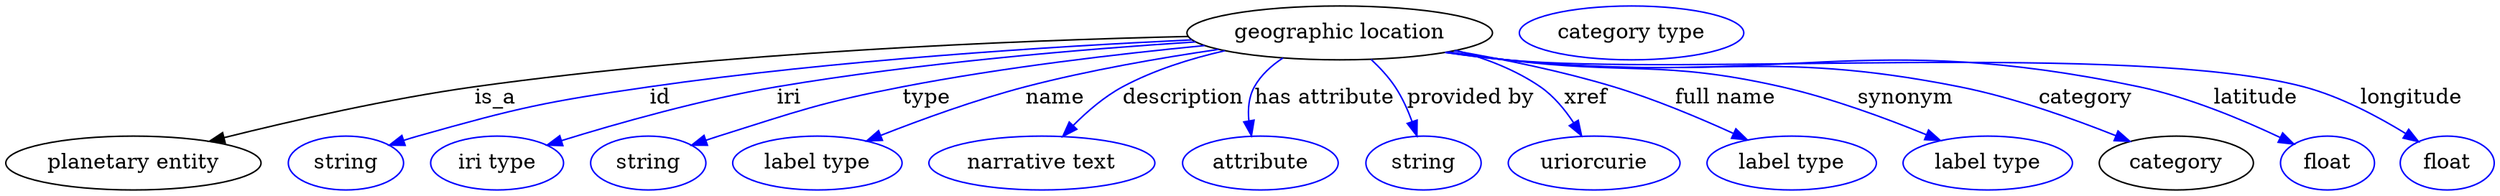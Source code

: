 digraph {
	graph [bb="0,0,1659.3,123"];
	node [label="\N"];
	"geographic location"	[height=0.5,
		label="geographic location",
		pos="888.14,105",
		width=2.8345];
	"planetary entity"	[height=0.5,
		pos="85.142,18",
		width=2.3651];
	"geographic location" -> "planetary entity"	[label=is_a,
		lp="326.14,61.5",
		pos="e,135.67,32.508 786.74,102.62 671.31,99.936 477.35,92.07 312.14,69 254.99,61.019 190.85,46.352 145.37,34.959"];
	id	[color=blue,
		height=0.5,
		label=string,
		pos="226.14,18",
		width=1.0652];
	"geographic location" -> id	[color=blue,
		label=id,
		lp="436.14,61.5",
		pos="e,255.14,29.954 789.23,100.28 695.99,95.872 552.54,86.76 429.14,69 359.43,58.967 341.93,55.131 274.14,36 271.04,35.124 267.84,34.151 \
264.64,33.129",
		style=solid];
	iri	[color=blue,
		height=0.5,
		label="iri type",
		pos="327.14,18",
		width=1.2277];
	"geographic location" -> iri	[color=blue,
		label=iri,
		lp="522.14,61.5",
		pos="e,360.51,29.942 791.93,98.974 716.08,94.055 607.85,84.918 514.14,69 463.96,60.476 407.7,44.535 370.12,32.939",
		style=solid];
	type	[color=blue,
		height=0.5,
		label=string,
		pos="428.14,18",
		width=1.0652];
	"geographic location" -> type	[color=blue,
		label=type,
		lp="613.14,61.5",
		pos="e,457.1,29.898 797.82,96.529 740.1,90.92 663.83,81.959 597.14,69 542,58.285 528.71,52.901 475.14,36 472.39,35.131 469.56,34.201 \
466.71,33.24",
		style=solid];
	name	[color=blue,
		height=0.5,
		label="label type",
		pos="541.14,18",
		width=1.5707];
	"geographic location" -> name	[color=blue,
		label=name,
		lp="699.14,61.5",
		pos="e,573.79,32.737 807.03,93.918 768.01,88.181 720.78,79.931 679.14,69 646.33,60.383 610.31,47.204 583.31,36.54",
		style=solid];
	description	[color=blue,
		height=0.5,
		label="narrative text",
		pos="691.14,18",
		width=2.0943];
	"geographic location" -> description	[color=blue,
		label=description,
		lp="783.64,61.5",
		pos="e,704.44,35.782 810.84,93.238 788.1,88.022 763.81,80.325 743.14,69 731.3,62.511 720.21,52.619 711.34,43.342",
		style=solid];
	"has attribute"	[color=blue,
		height=0.5,
		label=attribute,
		pos="836.14,18",
		width=1.4443];
	"geographic location" -> "has attribute"	[color=blue,
		label="has attribute",
		lp="878.14,61.5",
		pos="e,829.68,36.221 850.21,88.233 842.58,83.242 835.56,76.905 831.14,69 827.29,62.118 826.78,53.863 827.74,46.061",
		style=solid];
	"provided by"	[color=blue,
		height=0.5,
		label=string,
		pos="944.14,18",
		width=1.0652];
	"geographic location" -> "provided by"	[color=blue,
		label="provided by",
		lp="975.64,61.5",
		pos="e,939.73,36.115 909.07,87.288 914.84,81.912 920.73,75.621 925.14,69 929.85,61.938 933.62,53.545 936.52,45.671",
		style=solid];
	xref	[color=blue,
		height=0.5,
		label=uriorcurie,
		pos="1058.1,18",
		width=1.5887];
	"geographic location" -> xref	[color=blue,
		label=xref,
		lp="1052.6,61.5",
		pos="e,1049.7,36.236 965.77,93.302 985.33,88.118 1005.5,80.423 1022.1,69 1031.1,62.829 1038.7,53.638 1044.5,44.813",
		style=solid];
	"full name"	[color=blue,
		height=0.5,
		label="label type",
		pos="1190.1,18",
		width=1.5707];
	"geographic location" -> "full name"	[color=blue,
		label="full name",
		lp="1145.6,61.5",
		pos="e,1160.5,33.521 964.68,93.027 997.8,87.342 1036.8,79.383 1071.1,69 1098.5,60.721 1128.2,48.254 1151.1,37.84",
		style=solid];
	synonym	[color=blue,
		height=0.5,
		label="label type",
		pos="1321.1,18",
		width=1.5707];
	"geographic location" -> synonym	[color=blue,
		label=synonym,
		lp="1266.1,61.5",
		pos="e,1289.5,33.048 960.61,92.32 973.43,90.42 986.67,88.565 999.14,87 1080.7,76.777 1103,87.137 1183.1,69 1216.6,61.436 1253,48.02 1280,\
36.989",
		style=solid];
	category	[height=0.5,
		pos="1447.1,18",
		width=1.4263];
	"geographic location" -> category	[color=blue,
		label=category,
		lp="1386.6,61.5",
		pos="e,1416.1,32.459 959.37,92.093 972.57,90.171 986.25,88.367 999.14,87 1133.3,72.773 1169.8,95.232 1302.1,69 1338.5,61.789 1378.2,47.628 \
1406.9,36.212",
		style=solid];
	latitude	[color=blue,
		height=0.5,
		label=float,
		pos="1548.1,18",
		width=0.86659];
	"geographic location" -> latitude	[color=blue,
		label=latitude,
		lp="1500.1,61.5",
		pos="e,1525.7,30.666 958.76,92.001 972.14,90.064 986.05,88.278 999.14,87 1186.4,68.729 1238,107.57 1422.1,69 1455.5,62.016 1491.4,46.939 \
1516.3,35.157",
		style=solid];
	longitude	[color=blue,
		height=0.5,
		label=float,
		pos="1628.1,18",
		width=0.86659];
	"geographic location" -> longitude	[color=blue,
		label=longitude,
		lp="1604.1,61.5",
		pos="e,1609,32.285 958.45,91.95 971.92,90.005 985.94,88.229 999.14,87 1117.1,76.01 1417.5,99.12 1532.1,69 1556.7,62.556 1582,49.016 1600.5,\
37.65",
		style=solid];
	"named thing_category"	[color=blue,
		height=0.5,
		label="category type",
		pos="1083.1,105",
		width=2.0762];
}

